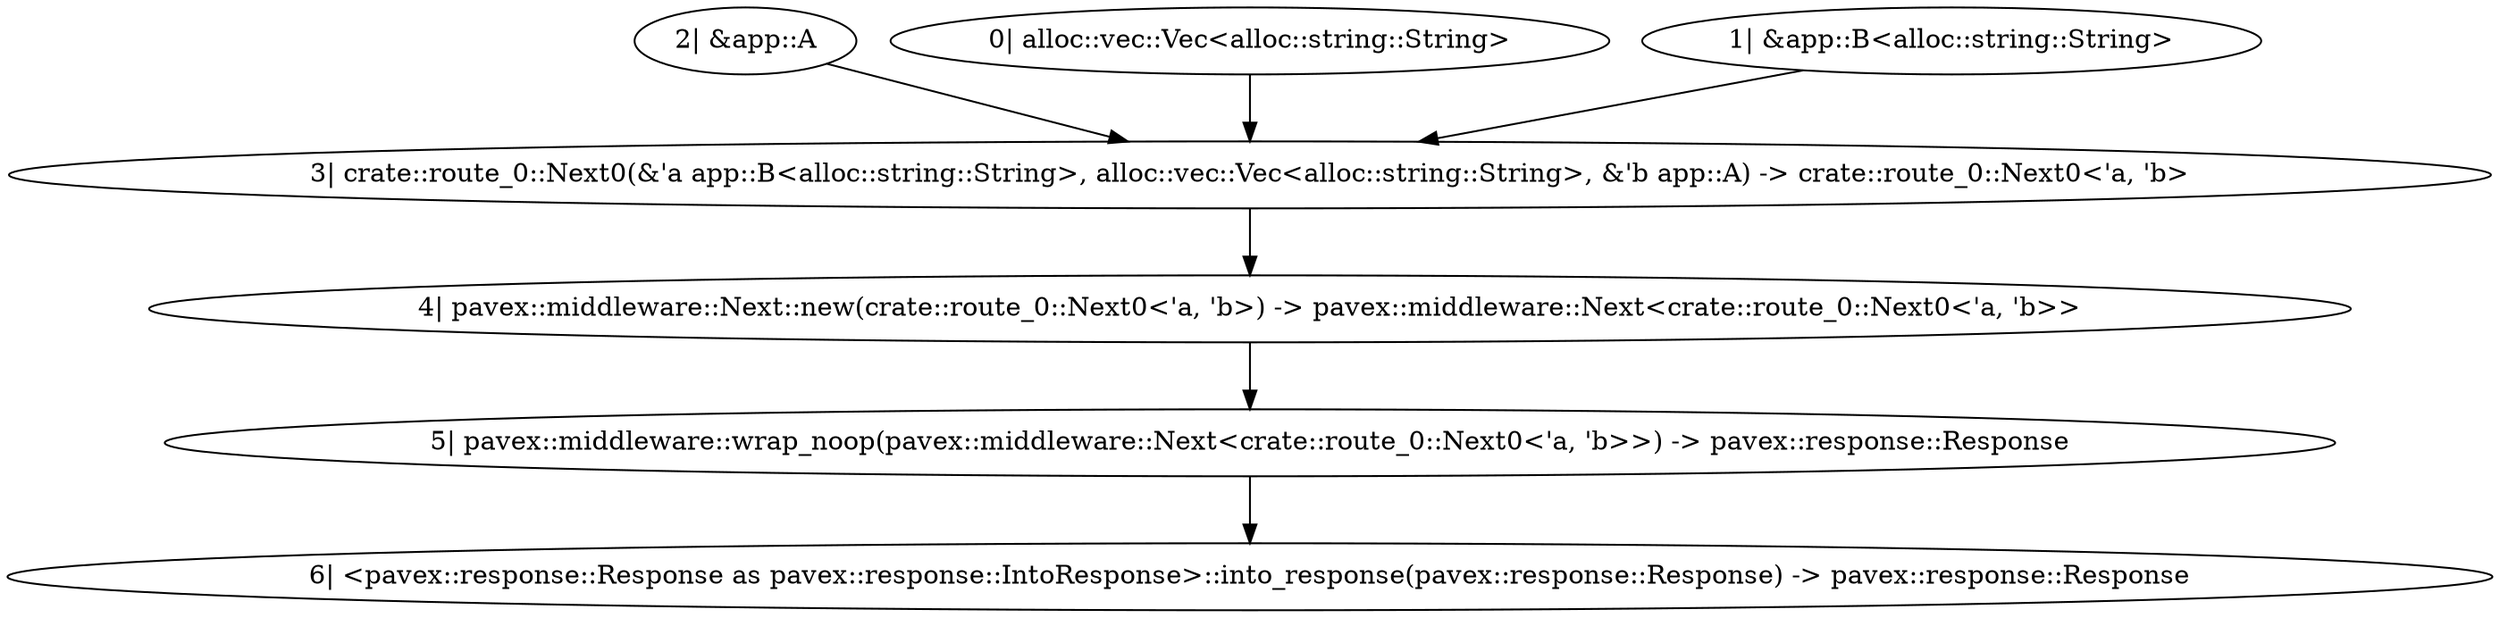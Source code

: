 digraph "GET / - 0" {
    0 [ label = "5| pavex::middleware::wrap_noop(pavex::middleware::Next<crate::route_0::Next0<'a, 'b>>) -> pavex::response::Response"]
    1 [ label = "4| pavex::middleware::Next::new(crate::route_0::Next0<'a, 'b>) -> pavex::middleware::Next<crate::route_0::Next0<'a, 'b>>"]
    2 [ label = "3| crate::route_0::Next0(&'a app::B<alloc::string::String>, alloc::vec::Vec<alloc::string::String>, &'b app::A) -> crate::route_0::Next0<'a, 'b>"]
    3 [ label = "2| &app::A"]
    4 [ label = "0| alloc::vec::Vec<alloc::string::String>"]
    6 [ label = "6| <pavex::response::Response as pavex::response::IntoResponse>::into_response(pavex::response::Response) -> pavex::response::Response"]
    7 [ label = "1| &app::B<alloc::string::String>"]
    1 -> 0 [ ]
    2 -> 1 [ ]
    4 -> 2 [ ]
    3 -> 2 [ ]
    0 -> 6 [ ]
    7 -> 2 [ ]
}
digraph "GET / - 1" {
    0 [ label = "3| app::handler(&app::A, &app::B<alloc::string::String>, alloc::vec::Vec<alloc::string::String>) -> pavex::response::Response"]
    1 [ label = "2| &app::B<alloc::string::String>"]
    3 [ label = "0| alloc::vec::Vec<alloc::string::String>"]
    4 [ label = "4| <pavex::response::Response as pavex::response::IntoResponse>::into_response(pavex::response::Response) -> pavex::response::Response"]
    5 [ label = "1| &app::A"]
    3 -> 0 [ ]
    1 -> 0 [ ]
    0 -> 4 [ ]
    5 -> 0 [ ]
}
digraph "* * - 0" {
    0 [ label = "3| pavex::middleware::wrap_noop(pavex::middleware::Next<crate::route_1::Next0<'a>>) -> pavex::response::Response"]
    1 [ label = "2| pavex::middleware::Next::new(crate::route_1::Next0<'a>) -> pavex::middleware::Next<crate::route_1::Next0<'a>>"]
    2 [ label = "1| crate::route_1::Next0(&'a pavex::router::AllowedMethods) -> crate::route_1::Next0<'a>"]
    4 [ label = "4| <pavex::response::Response as pavex::response::IntoResponse>::into_response(pavex::response::Response) -> pavex::response::Response"]
    5 [ label = "0| &pavex::router::AllowedMethods"]
    1 -> 0 [ ]
    2 -> 1 [ ]
    0 -> 4 [ ]
    5 -> 2 [ ]
}
digraph "* * - 1" {
    0 [ label = "1| pavex::router::default_fallback(&pavex::router::AllowedMethods) -> pavex::response::Response"]
    2 [ label = "2| <pavex::response::Response as pavex::response::IntoResponse>::into_response(pavex::response::Response) -> pavex::response::Response"]
    3 [ label = "0| &pavex::router::AllowedMethods"]
    0 -> 2 [ ]
    3 -> 0 [ ]
}
digraph app_state {
    0 [ label = "3| crate::ApplicationState(app::A, app::B<alloc::string::String>, alloc::vec::Vec<alloc::string::String>) -> crate::ApplicationState"]
    1 [ label = "2| app::A"]
    2 [ label = "1| app::B<alloc::string::String>"]
    3 [ label = "0| alloc::vec::Vec<alloc::string::String>"]
    3 -> 0 [ ]
    2 -> 0 [ ]
    1 -> 0 [ ]
}